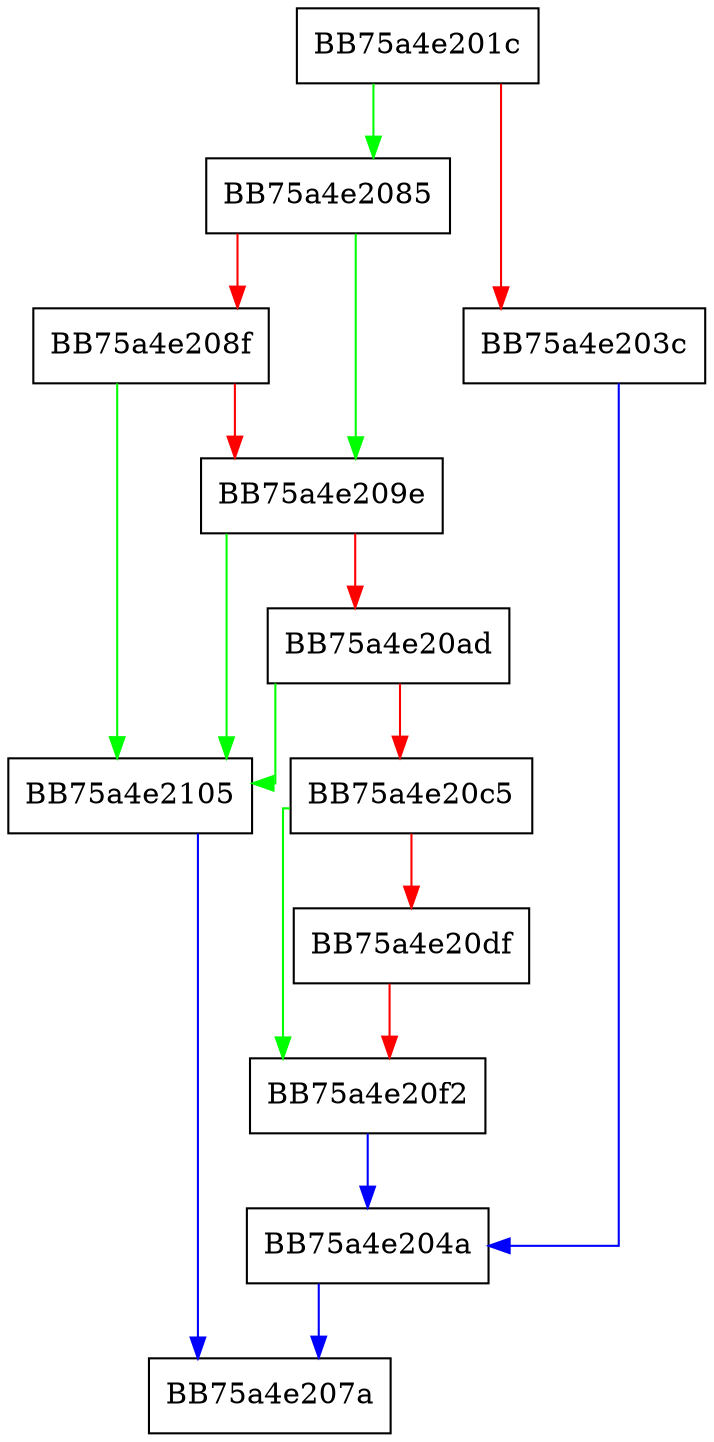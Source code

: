 digraph add_full_threat {
  node [shape="box"];
  graph [splines=ortho];
  BB75a4e201c -> BB75a4e2085 [color="green"];
  BB75a4e201c -> BB75a4e203c [color="red"];
  BB75a4e203c -> BB75a4e204a [color="blue"];
  BB75a4e204a -> BB75a4e207a [color="blue"];
  BB75a4e2085 -> BB75a4e209e [color="green"];
  BB75a4e2085 -> BB75a4e208f [color="red"];
  BB75a4e208f -> BB75a4e2105 [color="green"];
  BB75a4e208f -> BB75a4e209e [color="red"];
  BB75a4e209e -> BB75a4e2105 [color="green"];
  BB75a4e209e -> BB75a4e20ad [color="red"];
  BB75a4e20ad -> BB75a4e2105 [color="green"];
  BB75a4e20ad -> BB75a4e20c5 [color="red"];
  BB75a4e20c5 -> BB75a4e20f2 [color="green"];
  BB75a4e20c5 -> BB75a4e20df [color="red"];
  BB75a4e20df -> BB75a4e20f2 [color="red"];
  BB75a4e20f2 -> BB75a4e204a [color="blue"];
  BB75a4e2105 -> BB75a4e207a [color="blue"];
}
